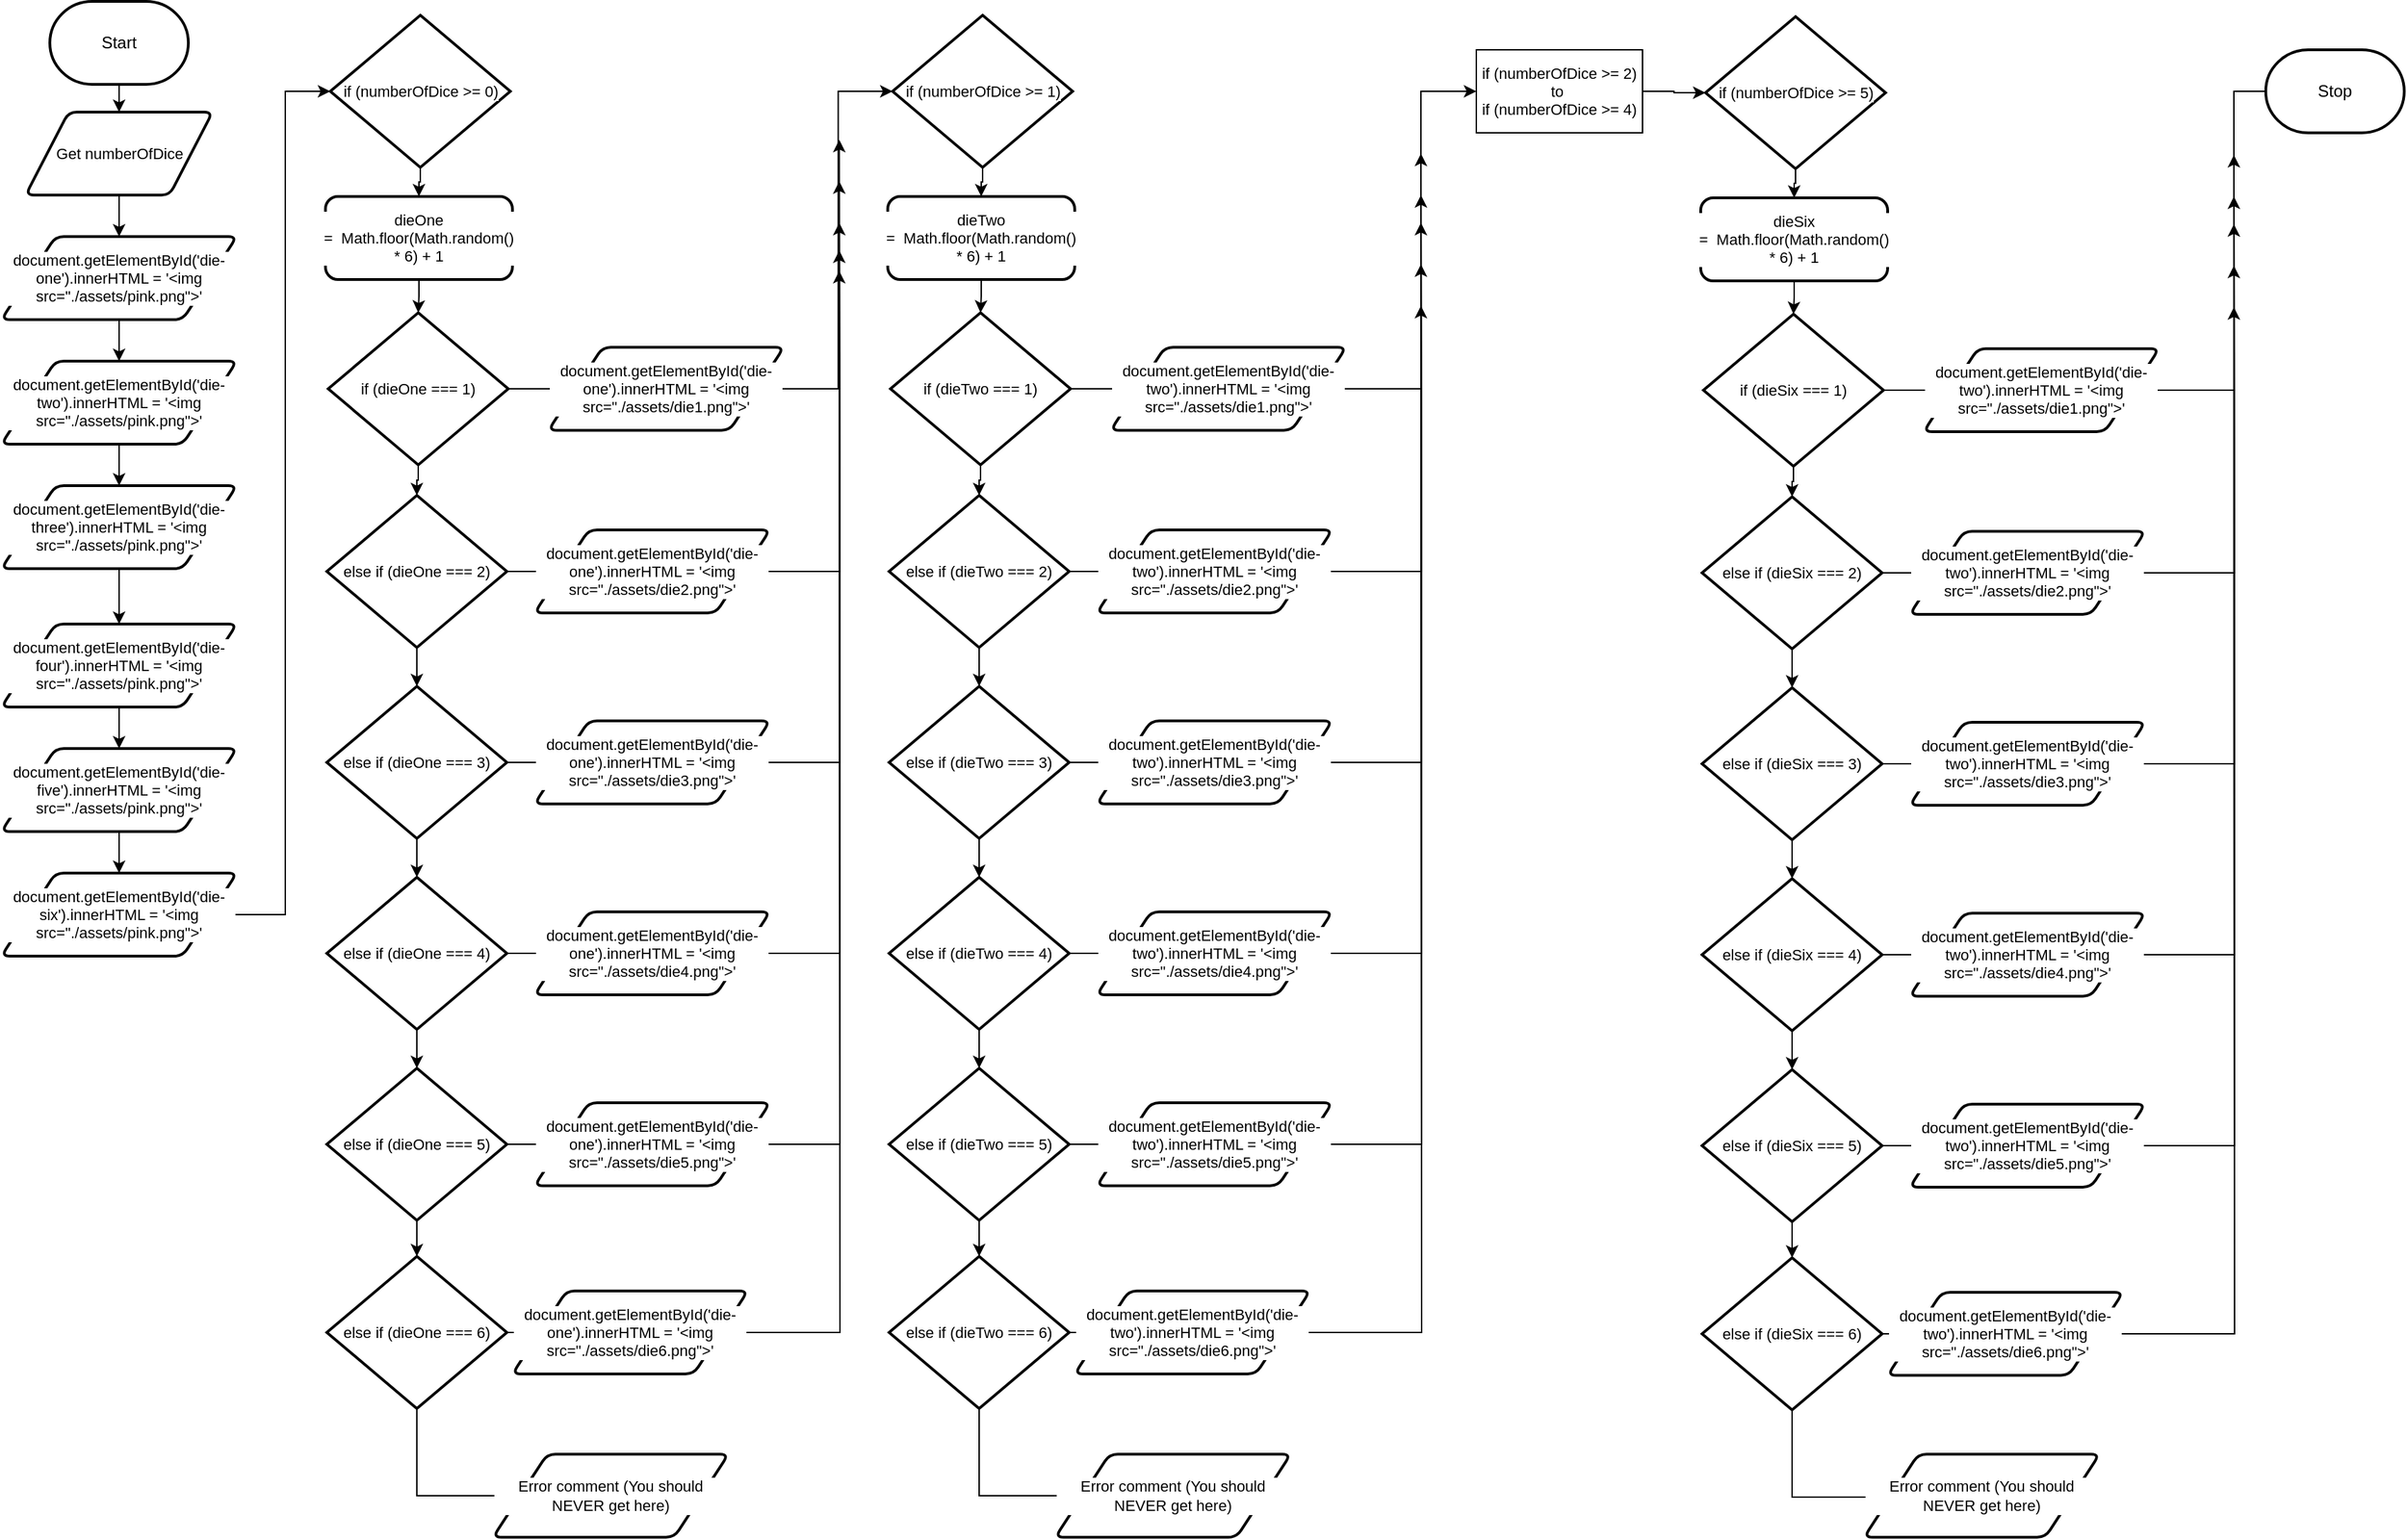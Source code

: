 <mxfile>
    <diagram id="HIP3nbAZw_EuaXWnEj3U" name="Page-1">
        <mxGraphModel dx="1440" dy="701" grid="1" gridSize="10" guides="1" tooltips="1" connect="1" arrows="1" fold="1" page="1" pageScale="1" pageWidth="850" pageHeight="1100" math="0" shadow="0">
            <root>
                <mxCell id="0"/>
                <mxCell id="1" parent="0"/>
                <mxCell id="7" value="" style="edgeStyle=orthogonalEdgeStyle;shape=connector;rounded=0;html=1;strokeColor=default;align=center;verticalAlign=middle;fontFamily=Helvetica;fontSize=11;fontColor=default;labelBackgroundColor=default;endArrow=classic;" parent="1" source="2" target="6" edge="1">
                    <mxGeometry relative="1" as="geometry"/>
                </mxCell>
                <mxCell id="2" value="Start" style="strokeWidth=2;html=1;shape=mxgraph.flowchart.terminator;whiteSpace=wrap;" parent="1" vertex="1">
                    <mxGeometry x="50" y="10" width="100" height="60" as="geometry"/>
                </mxCell>
                <mxCell id="400" value="" style="edgeStyle=orthogonalEdgeStyle;shape=connector;rounded=0;html=1;strokeColor=default;align=center;verticalAlign=middle;fontFamily=Helvetica;fontSize=11;fontColor=default;labelBackgroundColor=default;endArrow=classic;" parent="1" source="6" target="399" edge="1">
                    <mxGeometry relative="1" as="geometry"/>
                </mxCell>
                <mxCell id="6" value="Get numberOfDice" style="shape=parallelogram;html=1;strokeWidth=2;perimeter=parallelogramPerimeter;whiteSpace=wrap;rounded=1;arcSize=12;size=0.23;fontFamily=Helvetica;fontSize=11;fontColor=default;labelBackgroundColor=default;" parent="1" vertex="1">
                    <mxGeometry x="32.5" y="90" width="135" height="60" as="geometry"/>
                </mxCell>
                <mxCell id="414" value="" style="edgeStyle=orthogonalEdgeStyle;shape=connector;rounded=0;html=1;strokeColor=default;align=center;verticalAlign=middle;fontFamily=Helvetica;fontSize=11;fontColor=default;labelBackgroundColor=default;endArrow=classic;" parent="1" source="28" target="413" edge="1">
                    <mxGeometry relative="1" as="geometry"/>
                </mxCell>
                <mxCell id="28" value="dieOne =&amp;nbsp;&amp;nbsp;Math.floor(Math.random() * 6) + 1" style="rounded=1;whiteSpace=wrap;html=1;fontSize=11;strokeWidth=2;labelBackgroundColor=default;" parent="1" vertex="1">
                    <mxGeometry x="249" y="151" width="135" height="60" as="geometry"/>
                </mxCell>
                <mxCell id="313" style="edgeStyle=orthogonalEdgeStyle;shape=connector;rounded=0;html=1;entryX=0.5;entryY=0;entryDx=0;entryDy=0;strokeColor=default;align=center;verticalAlign=middle;fontFamily=Helvetica;fontSize=11;fontColor=default;labelBackgroundColor=default;endArrow=classic;" parent="1" edge="1">
                    <mxGeometry relative="1" as="geometry">
                        <Array as="points">
                            <mxPoint x="1102" y="491"/>
                            <mxPoint x="1102" y="1000"/>
                            <mxPoint x="902" y="1000"/>
                        </Array>
                        <mxPoint x="1053.2" y="491" as="sourcePoint"/>
                    </mxGeometry>
                </mxCell>
                <mxCell id="317" style="edgeStyle=orthogonalEdgeStyle;shape=connector;rounded=0;html=1;entryX=0.5;entryY=0;entryDx=0;entryDy=0;strokeColor=default;align=center;verticalAlign=middle;fontFamily=Helvetica;fontSize=11;fontColor=default;labelBackgroundColor=default;endArrow=classic;" parent="1" edge="1">
                    <mxGeometry relative="1" as="geometry">
                        <Array as="points">
                            <mxPoint x="1102" y="850"/>
                            <mxPoint x="1102" y="1000"/>
                            <mxPoint x="902" y="1000"/>
                        </Array>
                        <mxPoint x="1048.2" y="850" as="sourcePoint"/>
                    </mxGeometry>
                </mxCell>
                <mxCell id="425" value="" style="edgeStyle=orthogonalEdgeStyle;shape=connector;rounded=0;html=1;strokeColor=default;align=center;verticalAlign=middle;fontFamily=Helvetica;fontSize=11;fontColor=default;labelBackgroundColor=default;endArrow=classic;" parent="1" source="385" target="28" edge="1">
                    <mxGeometry relative="1" as="geometry"/>
                </mxCell>
                <mxCell id="385" value="if (numberOfDice &amp;gt;= 0)" style="strokeWidth=2;html=1;shape=mxgraph.flowchart.decision;whiteSpace=wrap;fontFamily=Helvetica;fontSize=11;fontColor=default;labelBackgroundColor=default;" parent="1" vertex="1">
                    <mxGeometry x="252.5" y="20" width="130" height="110" as="geometry"/>
                </mxCell>
                <mxCell id="402" value="" style="edgeStyle=orthogonalEdgeStyle;shape=connector;rounded=0;html=1;strokeColor=default;align=center;verticalAlign=middle;fontFamily=Helvetica;fontSize=11;fontColor=default;labelBackgroundColor=default;endArrow=classic;" parent="1" source="399" target="401" edge="1">
                    <mxGeometry relative="1" as="geometry"/>
                </mxCell>
                <mxCell id="399" value="&lt;span style=&quot;color: rgb(0, 0, 0);&quot;&gt;document.getElementById(&#39;die-one&#39;).innerHTML = &#39;&amp;lt;img src=&quot;./assets/pink.png&quot;&amp;gt;&#39;&lt;/span&gt;" style="shape=parallelogram;html=1;strokeWidth=2;perimeter=parallelogramPerimeter;whiteSpace=wrap;rounded=1;arcSize=12;size=0.23;fontFamily=Helvetica;fontSize=11;fontColor=default;labelBackgroundColor=default;" parent="1" vertex="1">
                    <mxGeometry x="15" y="180" width="170" height="60" as="geometry"/>
                </mxCell>
                <mxCell id="404" value="" style="edgeStyle=orthogonalEdgeStyle;shape=connector;rounded=0;html=1;strokeColor=default;align=center;verticalAlign=middle;fontFamily=Helvetica;fontSize=11;fontColor=default;labelBackgroundColor=default;endArrow=classic;" parent="1" source="401" target="403" edge="1">
                    <mxGeometry relative="1" as="geometry"/>
                </mxCell>
                <mxCell id="401" value="&lt;span style=&quot;color: rgb(0, 0, 0);&quot;&gt;document.getElementById(&#39;die-two&#39;).innerHTML = &#39;&amp;lt;img src=&quot;./assets/pink.png&quot;&lt;/span&gt;&lt;span style=&quot;color: rgb(63, 63, 63); scrollbar-color: rgb(226, 226, 226) rgb(251, 251, 251); text-wrap-mode: nowrap; font-family: monospace; font-size: 0px; text-align: start; background-color: rgb(251, 251, 251);&quot;&gt;%3CmxGraphModel%3E%3Croot%3E%3CmxCell%20id%3D%220%22%2F%3E%3CmxCell%20id%3D%221%22%20parent%3D%220%22%2F%3E%3CUserObject%20label%3D%22document.getElementById(&#39;die-one&#39;).innerHTML%20%3D%20&#39;%26amp%3Blt%3Bimg%20src%3D%26quot%3B.%2Fassets%2Fpink.png%26quot%3B%26amp%3Bgt%3B&#39;%22%20id%3D%222%22%3E%3CmxCell%20style%3D%22whiteSpace%3Dwrap%3Bhtml%3D1%3BfontSize%3D11%3BstrokeWidth%3D2%3Brounded%3D1%3BarcSize%3D12%3BlabelBackgroundColor%3Ddefault%3B%22%20vertex%3D%221%22%20parent%3D%221%22%3E%3CmxGeometry%20x%3D%2210%22%20y%3D%22180%22%20width%3D%22180%22%20height%3D%2260%22%20as%3D%22geometry%22%2F%3E%3C%2FmxCell%3E%3C%2FUserObject%3E%3C%2Froot%3E%3C%2FmxGraphModel%3E&lt;/span&gt;&lt;span style=&quot;color: rgb(0, 0, 0);&quot;&gt;&amp;gt;&#39;&lt;/span&gt;" style="shape=parallelogram;html=1;strokeWidth=2;perimeter=parallelogramPerimeter;whiteSpace=wrap;rounded=1;arcSize=12;size=0.23;fontFamily=Helvetica;fontSize=11;fontColor=default;labelBackgroundColor=default;" parent="1" vertex="1">
                    <mxGeometry x="15" y="270" width="170" height="60" as="geometry"/>
                </mxCell>
                <mxCell id="406" value="" style="edgeStyle=orthogonalEdgeStyle;shape=connector;rounded=0;html=1;strokeColor=default;align=center;verticalAlign=middle;fontFamily=Helvetica;fontSize=11;fontColor=default;labelBackgroundColor=default;endArrow=classic;" parent="1" source="403" target="405" edge="1">
                    <mxGeometry relative="1" as="geometry"/>
                </mxCell>
                <mxCell id="403" value="&lt;span style=&quot;color: rgb(0, 0, 0);&quot;&gt;document.getElementById(&#39;die-three&#39;).innerHTML = &#39;&amp;lt;img src=&quot;./assets/pink.png&quot;&lt;/span&gt;&lt;span style=&quot;color: rgb(63, 63, 63); scrollbar-color: rgb(226, 226, 226) rgb(251, 251, 251); text-wrap-mode: nowrap; font-family: monospace; font-size: 0px; text-align: start; background-color: rgb(251, 251, 251);&quot;&gt;%3CmxGraphModel%3E%3Croot%3E%3CmxCell%20id%3D%220%22%2F%3E%3CmxCell%20id%3D%221%22%20parent%3D%220%22%2F%3E%3CUserObject%20label%3D%22document.getElementById(&#39;die-one&#39;).innerHTML%20%3D%20&#39;%26amp%3Blt%3Bimg%20src%3D%26quot%3B.%2Fassets%2Fpink.png%26quot%3B%26amp%3Bgt%3B&#39;%22%20id%3D%222%22%3E%3CmxCell%20style%3D%22whiteSpace%3Dwrap%3Bhtml%3D1%3BfontSize%3D11%3BstrokeWidth%3D2%3Brounded%3D1%3BarcSize%3D12%3BlabelBackgroundColor%3Ddefault%3B%22%20vertex%3D%221%22%20parent%3D%221%22%3E%3CmxGeometry%20x%3D%2210%22%20y%3D%22180%22%20width%3D%22180%22%20height%3D%2260%22%20as%3D%22geometry%22%2F%3E%3C%2FmxCell%3E%3C%2FUserObject%3E%3C%2Froot%3E%3C%2FmxGraphModel%3E&lt;/span&gt;&lt;span style=&quot;color: rgb(0, 0, 0);&quot;&gt;&amp;gt;&#39;&lt;/span&gt;" style="shape=parallelogram;html=1;strokeWidth=2;perimeter=parallelogramPerimeter;whiteSpace=wrap;rounded=1;arcSize=12;size=0.23;fontFamily=Helvetica;fontSize=11;fontColor=default;labelBackgroundColor=default;" parent="1" vertex="1">
                    <mxGeometry x="15" y="360" width="170" height="60" as="geometry"/>
                </mxCell>
                <mxCell id="408" value="" style="edgeStyle=orthogonalEdgeStyle;shape=connector;rounded=0;html=1;strokeColor=default;align=center;verticalAlign=middle;fontFamily=Helvetica;fontSize=11;fontColor=default;labelBackgroundColor=default;endArrow=classic;" parent="1" source="405" target="407" edge="1">
                    <mxGeometry relative="1" as="geometry"/>
                </mxCell>
                <mxCell id="405" value="&lt;span style=&quot;color: rgb(0, 0, 0);&quot;&gt;document.getElementById(&#39;die-four&#39;).innerHTML = &#39;&amp;lt;img src=&quot;./assets/pink.png&quot;&lt;/span&gt;&lt;span style=&quot;color: rgb(63, 63, 63); scrollbar-color: rgb(226, 226, 226) rgb(251, 251, 251); text-wrap-mode: nowrap; font-family: monospace; font-size: 0px; text-align: start; background-color: rgb(251, 251, 251);&quot;&gt;%3CmxGraphModel%3E%3Croot%3E%3CmxCell%20id%3D%220%22%2F%3E%3CmxCell%20id%3D%221%22%20parent%3D%220%22%2F%3E%3CUserObject%20label%3D%22document.getElementById(&#39;die-one&#39;).innerHTML%20%3D%20&#39;%26amp%3Blt%3Bimg%20src%3D%26quot%3B.%2Fassets%2Fpink.png%26quot%3B%26amp%3Bgt%3B&#39;%22%20id%3D%222%22%3E%3CmxCell%20style%3D%22whiteSpace%3Dwrap%3Bhtml%3D1%3BfontSize%3D11%3BstrokeWidth%3D2%3Brounded%3D1%3BarcSize%3D12%3BlabelBackgroundColor%3Ddefault%3B%22%20vertex%3D%221%22%20parent%3D%221%22%3E%3CmxGeometry%20x%3D%2210%22%20y%3D%22180%22%20width%3D%22180%22%20height%3D%2260%22%20as%3D%22geometry%22%2F%3E%3C%2FmxCell%3E%3C%2FUserObject%3E%3C%2Froot%3E%3C%2FmxGraphModel%3E&lt;/span&gt;&lt;span style=&quot;color: rgb(0, 0, 0);&quot;&gt;&amp;gt;&#39;&lt;/span&gt;" style="shape=parallelogram;html=1;strokeWidth=2;perimeter=parallelogramPerimeter;whiteSpace=wrap;rounded=1;arcSize=12;size=0.23;fontFamily=Helvetica;fontSize=11;fontColor=default;labelBackgroundColor=default;" parent="1" vertex="1">
                    <mxGeometry x="15" y="460" width="170" height="60" as="geometry"/>
                </mxCell>
                <mxCell id="410" value="" style="edgeStyle=orthogonalEdgeStyle;shape=connector;rounded=0;html=1;strokeColor=default;align=center;verticalAlign=middle;fontFamily=Helvetica;fontSize=11;fontColor=default;labelBackgroundColor=default;endArrow=classic;" parent="1" source="407" target="409" edge="1">
                    <mxGeometry relative="1" as="geometry"/>
                </mxCell>
                <mxCell id="407" value="&lt;span style=&quot;color: rgb(0, 0, 0);&quot;&gt;document.getElementById(&#39;die-five&#39;).innerHTML = &#39;&amp;lt;img src=&quot;./assets/pink.png&quot;&lt;/span&gt;&lt;span style=&quot;color: rgb(63, 63, 63); scrollbar-color: rgb(226, 226, 226) rgb(251, 251, 251); text-wrap-mode: nowrap; font-family: monospace; font-size: 0px; text-align: start; background-color: rgb(251, 251, 251);&quot;&gt;%3CmxGraphModel%3E%3Croot%3E%3CmxCell%20id%3D%220%22%2F%3E%3CmxCell%20id%3D%221%22%20parent%3D%220%22%2F%3E%3CUserObject%20label%3D%22document.getElementById(&#39;die-one&#39;).innerHTML%20%3D%20&#39;%26amp%3Blt%3Bimg%20src%3D%26quot%3B.%2Fassets%2Fpink.png%26quot%3B%26amp%3Bgt%3B&#39;%22%20id%3D%222%22%3E%3CmxCell%20style%3D%22whiteSpace%3Dwrap%3Bhtml%3D1%3BfontSize%3D11%3BstrokeWidth%3D2%3Brounded%3D1%3BarcSize%3D12%3BlabelBackgroundColor%3Ddefault%3B%22%20vertex%3D%221%22%20parent%3D%221%22%3E%3CmxGeometry%20x%3D%2210%22%20y%3D%22180%22%20width%3D%22180%22%20height%3D%2260%22%20as%3D%22geometry%22%2F%3E%3C%2FmxCell%3E%3C%2FUserObject%3E%3C%2Froot%3E%3C%2FmxGraphModel%3E&lt;/span&gt;&lt;span style=&quot;color: rgb(0, 0, 0);&quot;&gt;&amp;gt;&#39;&lt;/span&gt;" style="shape=parallelogram;html=1;strokeWidth=2;perimeter=parallelogramPerimeter;whiteSpace=wrap;rounded=1;arcSize=12;size=0.23;fontFamily=Helvetica;fontSize=11;fontColor=default;labelBackgroundColor=default;" parent="1" vertex="1">
                    <mxGeometry x="15" y="550" width="170" height="60" as="geometry"/>
                </mxCell>
                <mxCell id="411" value="" style="edgeStyle=orthogonalEdgeStyle;shape=connector;rounded=0;html=1;strokeColor=default;align=center;verticalAlign=middle;fontFamily=Helvetica;fontSize=11;fontColor=default;labelBackgroundColor=default;endArrow=classic;" parent="1" source="409" target="385" edge="1">
                    <mxGeometry relative="1" as="geometry">
                        <Array as="points">
                            <mxPoint x="220" y="670"/>
                            <mxPoint x="220" y="75"/>
                        </Array>
                    </mxGeometry>
                </mxCell>
                <mxCell id="409" value="&lt;span style=&quot;color: rgb(0, 0, 0);&quot;&gt;document.getElementById(&#39;die-six&#39;).innerHTML = &#39;&amp;lt;img src=&quot;./assets/pink.png&quot;&lt;/span&gt;&lt;span style=&quot;color: rgb(63, 63, 63); scrollbar-color: rgb(226, 226, 226) rgb(251, 251, 251); text-wrap-mode: nowrap; font-family: monospace; font-size: 0px; text-align: start; background-color: rgb(251, 251, 251);&quot;&gt;%3CmxGraphModel%3E%3Croot%3E%3CmxCell%20id%3D%220%22%2F%3E%3CmxCell%20id%3D%221%22%20parent%3D%220%22%2F%3E%3CUserObject%20label%3D%22document.getElementById(&#39;die-one&#39;).innerHTML%20%3D%20&#39;%26amp%3Blt%3Bimg%20src%3D%26quot%3B.%2Fassets%2Fpink.png%26quot%3B%26amp%3Bgt%3B&#39;%22%20id%3D%222%22%3E%3CmxCell%20style%3D%22whiteSpace%3Dwrap%3Bhtml%3D1%3BfontSize%3D11%3BstrokeWidth%3D2%3Brounded%3D1%3BarcSize%3D12%3BlabelBackgroundColor%3Ddefault%3B%22%20vertex%3D%221%22%20parent%3D%221%22%3E%3CmxGeometry%20x%3D%2210%22%20y%3D%22180%22%20width%3D%22180%22%20height%3D%2260%22%20as%3D%22geometry%22%2F%3E%3C%2FmxCell%3E%3C%2FUserObject%3E%3C%2Froot%3E%3C%2FmxGraphModel%3E&lt;/span&gt;&lt;span style=&quot;color: rgb(0, 0, 0);&quot;&gt;&amp;gt;&#39;&lt;/span&gt;" style="shape=parallelogram;html=1;strokeWidth=2;perimeter=parallelogramPerimeter;whiteSpace=wrap;rounded=1;arcSize=12;size=0.23;fontFamily=Helvetica;fontSize=11;fontColor=default;labelBackgroundColor=default;" parent="1" vertex="1">
                    <mxGeometry x="15" y="640" width="170" height="60" as="geometry"/>
                </mxCell>
                <mxCell id="416" value="" style="edgeStyle=orthogonalEdgeStyle;shape=connector;rounded=0;html=1;strokeColor=default;align=center;verticalAlign=middle;fontFamily=Helvetica;fontSize=11;fontColor=default;labelBackgroundColor=default;endArrow=classic;" parent="1" source="413" target="415" edge="1">
                    <mxGeometry relative="1" as="geometry"/>
                </mxCell>
                <mxCell id="431" value="" style="edgeStyle=orthogonalEdgeStyle;shape=connector;rounded=0;html=1;strokeColor=default;align=center;verticalAlign=middle;fontFamily=Helvetica;fontSize=11;fontColor=default;labelBackgroundColor=default;endArrow=classic;" parent="1" source="413" target="430" edge="1">
                    <mxGeometry relative="1" as="geometry"/>
                </mxCell>
                <mxCell id="413" value="if (dieOne === 1)" style="strokeWidth=2;html=1;shape=mxgraph.flowchart.decision;whiteSpace=wrap;fontFamily=Helvetica;fontSize=11;fontColor=default;labelBackgroundColor=default;" parent="1" vertex="1">
                    <mxGeometry x="251" y="235" width="130" height="110" as="geometry"/>
                </mxCell>
                <mxCell id="418" value="" style="edgeStyle=orthogonalEdgeStyle;shape=connector;rounded=0;html=1;strokeColor=default;align=center;verticalAlign=middle;fontFamily=Helvetica;fontSize=11;fontColor=default;labelBackgroundColor=default;endArrow=classic;" parent="1" source="415" target="417" edge="1">
                    <mxGeometry relative="1" as="geometry"/>
                </mxCell>
                <mxCell id="433" value="" style="edgeStyle=orthogonalEdgeStyle;shape=connector;rounded=0;html=1;strokeColor=default;align=center;verticalAlign=middle;fontFamily=Helvetica;fontSize=11;fontColor=default;labelBackgroundColor=default;endArrow=classic;" parent="1" source="415" target="432" edge="1">
                    <mxGeometry relative="1" as="geometry"/>
                </mxCell>
                <mxCell id="415" value="else if (dieOne === 2)" style="strokeWidth=2;html=1;shape=mxgraph.flowchart.decision;whiteSpace=wrap;fontFamily=Helvetica;fontSize=11;fontColor=default;labelBackgroundColor=default;" parent="1" vertex="1">
                    <mxGeometry x="250" y="367" width="130" height="110" as="geometry"/>
                </mxCell>
                <mxCell id="420" value="" style="edgeStyle=orthogonalEdgeStyle;shape=connector;rounded=0;html=1;strokeColor=default;align=center;verticalAlign=middle;fontFamily=Helvetica;fontSize=11;fontColor=default;labelBackgroundColor=default;endArrow=classic;" parent="1" source="417" target="419" edge="1">
                    <mxGeometry relative="1" as="geometry"/>
                </mxCell>
                <mxCell id="435" value="" style="edgeStyle=orthogonalEdgeStyle;shape=connector;rounded=0;html=1;strokeColor=default;align=center;verticalAlign=middle;fontFamily=Helvetica;fontSize=11;fontColor=default;labelBackgroundColor=default;endArrow=classic;" parent="1" source="417" target="434" edge="1">
                    <mxGeometry relative="1" as="geometry"/>
                </mxCell>
                <mxCell id="417" value="else if (dieOne === 3)" style="strokeWidth=2;html=1;shape=mxgraph.flowchart.decision;whiteSpace=wrap;fontFamily=Helvetica;fontSize=11;fontColor=default;labelBackgroundColor=default;" parent="1" vertex="1">
                    <mxGeometry x="250" y="505" width="130" height="110" as="geometry"/>
                </mxCell>
                <mxCell id="422" value="" style="edgeStyle=orthogonalEdgeStyle;shape=connector;rounded=0;html=1;strokeColor=default;align=center;verticalAlign=middle;fontFamily=Helvetica;fontSize=11;fontColor=default;labelBackgroundColor=default;endArrow=classic;" parent="1" source="419" target="421" edge="1">
                    <mxGeometry relative="1" as="geometry"/>
                </mxCell>
                <mxCell id="438" value="" style="edgeStyle=orthogonalEdgeStyle;shape=connector;rounded=0;html=1;strokeColor=default;align=center;verticalAlign=middle;fontFamily=Helvetica;fontSize=11;fontColor=default;labelBackgroundColor=default;endArrow=classic;" parent="1" source="419" target="436" edge="1">
                    <mxGeometry relative="1" as="geometry"/>
                </mxCell>
                <mxCell id="419" value="else if (dieOne === 4)" style="strokeWidth=2;html=1;shape=mxgraph.flowchart.decision;whiteSpace=wrap;fontFamily=Helvetica;fontSize=11;fontColor=default;labelBackgroundColor=default;" parent="1" vertex="1">
                    <mxGeometry x="250" y="643" width="130" height="110" as="geometry"/>
                </mxCell>
                <mxCell id="424" value="" style="edgeStyle=orthogonalEdgeStyle;shape=connector;rounded=0;html=1;strokeColor=default;align=center;verticalAlign=middle;fontFamily=Helvetica;fontSize=11;fontColor=default;labelBackgroundColor=default;endArrow=classic;" parent="1" source="421" target="423" edge="1">
                    <mxGeometry relative="1" as="geometry"/>
                </mxCell>
                <mxCell id="440" value="" style="edgeStyle=orthogonalEdgeStyle;shape=connector;rounded=0;html=1;strokeColor=default;align=center;verticalAlign=middle;fontFamily=Helvetica;fontSize=11;fontColor=default;labelBackgroundColor=default;endArrow=classic;" parent="1" source="421" target="439" edge="1">
                    <mxGeometry relative="1" as="geometry"/>
                </mxCell>
                <mxCell id="421" value="else if (dieOne === 5)" style="strokeWidth=2;html=1;shape=mxgraph.flowchart.decision;whiteSpace=wrap;fontFamily=Helvetica;fontSize=11;fontColor=default;labelBackgroundColor=default;" parent="1" vertex="1">
                    <mxGeometry x="250" y="781" width="130" height="110" as="geometry"/>
                </mxCell>
                <mxCell id="442" value="" style="edgeStyle=orthogonalEdgeStyle;shape=connector;rounded=0;html=1;strokeColor=default;align=center;verticalAlign=middle;fontFamily=Helvetica;fontSize=11;fontColor=default;labelBackgroundColor=default;endArrow=classic;" parent="1" source="423" target="441" edge="1">
                    <mxGeometry relative="1" as="geometry"/>
                </mxCell>
                <mxCell id="445" style="edgeStyle=orthogonalEdgeStyle;shape=connector;rounded=0;html=1;strokeColor=default;align=center;verticalAlign=middle;fontFamily=Helvetica;fontSize=11;fontColor=default;labelBackgroundColor=default;endArrow=classic;exitX=0.5;exitY=1;exitDx=0;exitDy=0;exitPerimeter=0;" parent="1" source="423" target="443" edge="1">
                    <mxGeometry relative="1" as="geometry">
                        <mxPoint x="350" y="1100" as="targetPoint"/>
                        <mxPoint x="270" y="1027" as="sourcePoint"/>
                        <Array as="points">
                            <mxPoint x="315" y="1090"/>
                        </Array>
                    </mxGeometry>
                </mxCell>
                <mxCell id="423" value="else if (dieOne === 6)" style="strokeWidth=2;html=1;shape=mxgraph.flowchart.decision;whiteSpace=wrap;fontFamily=Helvetica;fontSize=11;fontColor=default;labelBackgroundColor=default;" parent="1" vertex="1">
                    <mxGeometry x="250" y="917" width="130" height="110" as="geometry"/>
                </mxCell>
                <mxCell id="492" style="edgeStyle=orthogonalEdgeStyle;shape=connector;rounded=0;html=1;strokeColor=default;align=center;verticalAlign=middle;fontFamily=Helvetica;fontSize=11;fontColor=default;labelBackgroundColor=default;endArrow=classic;entryX=0;entryY=0.5;entryDx=0;entryDy=0;entryPerimeter=0;" parent="1" source="430" edge="1" target="450">
                    <mxGeometry relative="1" as="geometry">
                        <mxPoint x="620" y="80" as="targetPoint"/>
                    </mxGeometry>
                </mxCell>
                <mxCell id="430" value="&lt;span style=&quot;color: rgb(0, 0, 0);&quot;&gt;document.getElementById(&#39;die-one&#39;).innerHTML = &#39;&amp;lt;img src=&quot;./assets/die1.png&quot;&amp;gt;&#39;&lt;/span&gt;" style="shape=parallelogram;html=1;strokeWidth=2;perimeter=parallelogramPerimeter;whiteSpace=wrap;rounded=1;arcSize=12;size=0.23;fontFamily=Helvetica;fontSize=11;fontColor=default;labelBackgroundColor=default;" parent="1" vertex="1">
                    <mxGeometry x="410" y="260" width="170" height="60" as="geometry"/>
                </mxCell>
                <mxCell id="493" style="edgeStyle=orthogonalEdgeStyle;shape=connector;rounded=0;html=1;strokeColor=default;align=center;verticalAlign=middle;fontFamily=Helvetica;fontSize=11;fontColor=default;labelBackgroundColor=default;endArrow=classic;" parent="1" source="432" edge="1">
                    <mxGeometry relative="1" as="geometry">
                        <mxPoint x="620" y="110" as="targetPoint"/>
                    </mxGeometry>
                </mxCell>
                <mxCell id="432" value="&lt;span style=&quot;color: rgb(0, 0, 0);&quot;&gt;document.getElementById(&#39;die-one&#39;).innerHTML = &#39;&amp;lt;img src=&quot;./assets/die2.png&quot;&amp;gt;&#39;&lt;/span&gt;" style="shape=parallelogram;html=1;strokeWidth=2;perimeter=parallelogramPerimeter;whiteSpace=wrap;rounded=1;arcSize=12;size=0.23;fontFamily=Helvetica;fontSize=11;fontColor=default;labelBackgroundColor=default;" parent="1" vertex="1">
                    <mxGeometry x="400" y="392" width="170" height="60" as="geometry"/>
                </mxCell>
                <mxCell id="494" style="edgeStyle=orthogonalEdgeStyle;shape=connector;rounded=0;html=1;strokeColor=default;align=center;verticalAlign=middle;fontFamily=Helvetica;fontSize=11;fontColor=default;labelBackgroundColor=default;endArrow=classic;" parent="1" source="434" edge="1">
                    <mxGeometry relative="1" as="geometry">
                        <mxPoint x="620" y="140" as="targetPoint"/>
                    </mxGeometry>
                </mxCell>
                <mxCell id="434" value="&lt;span style=&quot;color: rgb(0, 0, 0);&quot;&gt;document.getElementById(&#39;die-one&#39;).innerHTML = &#39;&amp;lt;img src=&quot;./assets/die3.png&quot;&amp;gt;&#39;&lt;/span&gt;" style="shape=parallelogram;html=1;strokeWidth=2;perimeter=parallelogramPerimeter;whiteSpace=wrap;rounded=1;arcSize=12;size=0.23;fontFamily=Helvetica;fontSize=11;fontColor=default;labelBackgroundColor=default;" parent="1" vertex="1">
                    <mxGeometry x="400" y="530" width="170" height="60" as="geometry"/>
                </mxCell>
                <mxCell id="495" style="edgeStyle=orthogonalEdgeStyle;shape=connector;rounded=0;html=1;strokeColor=default;align=center;verticalAlign=middle;fontFamily=Helvetica;fontSize=11;fontColor=default;labelBackgroundColor=default;endArrow=classic;" parent="1" source="436" edge="1">
                    <mxGeometry relative="1" as="geometry">
                        <mxPoint x="620" y="170" as="targetPoint"/>
                    </mxGeometry>
                </mxCell>
                <mxCell id="436" value="&lt;span style=&quot;color: rgb(0, 0, 0);&quot;&gt;document.getElementById(&#39;die-one&#39;).innerHTML = &#39;&amp;lt;img src=&quot;./assets/die4.png&quot;&amp;gt;&#39;&lt;/span&gt;" style="shape=parallelogram;html=1;strokeWidth=2;perimeter=parallelogramPerimeter;whiteSpace=wrap;rounded=1;arcSize=12;size=0.23;fontFamily=Helvetica;fontSize=11;fontColor=default;labelBackgroundColor=default;" parent="1" vertex="1">
                    <mxGeometry x="400" y="668" width="170" height="60" as="geometry"/>
                </mxCell>
                <mxCell id="496" style="edgeStyle=orthogonalEdgeStyle;shape=connector;rounded=0;html=1;strokeColor=default;align=center;verticalAlign=middle;fontFamily=Helvetica;fontSize=11;fontColor=default;labelBackgroundColor=default;endArrow=classic;" parent="1" source="439" edge="1">
                    <mxGeometry relative="1" as="geometry">
                        <mxPoint x="620" y="190" as="targetPoint"/>
                    </mxGeometry>
                </mxCell>
                <mxCell id="439" value="&lt;span style=&quot;color: rgb(0, 0, 0);&quot;&gt;document.getElementById(&#39;die-one&#39;).innerHTML = &#39;&amp;lt;img src=&quot;./assets/die5.png&quot;&amp;gt;&#39;&lt;/span&gt;" style="shape=parallelogram;html=1;strokeWidth=2;perimeter=parallelogramPerimeter;whiteSpace=wrap;rounded=1;arcSize=12;size=0.23;fontFamily=Helvetica;fontSize=11;fontColor=default;labelBackgroundColor=default;" parent="1" vertex="1">
                    <mxGeometry x="400" y="806" width="170" height="60" as="geometry"/>
                </mxCell>
                <mxCell id="497" style="edgeStyle=orthogonalEdgeStyle;shape=connector;rounded=0;html=1;strokeColor=default;align=center;verticalAlign=middle;fontFamily=Helvetica;fontSize=11;fontColor=default;labelBackgroundColor=default;endArrow=classic;" parent="1" source="441" edge="1">
                    <mxGeometry relative="1" as="geometry">
                        <mxPoint x="620" y="204.807" as="targetPoint"/>
                    </mxGeometry>
                </mxCell>
                <mxCell id="441" value="&lt;span style=&quot;color: rgb(0, 0, 0);&quot;&gt;document.getElementById(&#39;die-one&#39;).innerHTML = &#39;&amp;lt;img src=&quot;./assets/die6.png&quot;&amp;gt;&#39;&lt;/span&gt;" style="shape=parallelogram;html=1;strokeWidth=2;perimeter=parallelogramPerimeter;whiteSpace=wrap;rounded=1;arcSize=12;size=0.23;fontFamily=Helvetica;fontSize=11;fontColor=default;labelBackgroundColor=default;" parent="1" vertex="1">
                    <mxGeometry x="384" y="942" width="170" height="60" as="geometry"/>
                </mxCell>
                <mxCell id="443" value="Error comment (You should NEVER get here)" style="shape=parallelogram;html=1;strokeWidth=2;perimeter=parallelogramPerimeter;whiteSpace=wrap;rounded=1;arcSize=12;size=0.23;fontFamily=Helvetica;fontSize=11;fontColor=default;labelBackgroundColor=default;" parent="1" vertex="1">
                    <mxGeometry x="370" y="1060" width="170" height="60" as="geometry"/>
                </mxCell>
                <mxCell id="446" value="" style="edgeStyle=orthogonalEdgeStyle;shape=connector;rounded=0;html=1;strokeColor=default;align=center;verticalAlign=middle;fontFamily=Helvetica;fontSize=11;fontColor=default;labelBackgroundColor=default;endArrow=classic;" parent="1" source="448" target="453" edge="1">
                    <mxGeometry relative="1" as="geometry"/>
                </mxCell>
                <mxCell id="448" value="dieTwo =&amp;nbsp;&amp;nbsp;Math.floor(Math.random() * 6) + 1" style="rounded=1;whiteSpace=wrap;html=1;fontSize=11;strokeWidth=2;labelBackgroundColor=default;" parent="1" vertex="1">
                    <mxGeometry x="655" y="151" width="135" height="60" as="geometry"/>
                </mxCell>
                <mxCell id="449" value="" style="edgeStyle=orthogonalEdgeStyle;shape=connector;rounded=0;html=1;strokeColor=default;align=center;verticalAlign=middle;fontFamily=Helvetica;fontSize=11;fontColor=default;labelBackgroundColor=default;endArrow=classic;" parent="1" source="450" target="448" edge="1">
                    <mxGeometry relative="1" as="geometry"/>
                </mxCell>
                <mxCell id="450" value="if (numberOfDice &amp;gt;= 1)" style="strokeWidth=2;html=1;shape=mxgraph.flowchart.decision;whiteSpace=wrap;fontFamily=Helvetica;fontSize=11;fontColor=default;labelBackgroundColor=default;" parent="1" vertex="1">
                    <mxGeometry x="658.5" y="20" width="130" height="110" as="geometry"/>
                </mxCell>
                <mxCell id="451" value="" style="edgeStyle=orthogonalEdgeStyle;shape=connector;rounded=0;html=1;strokeColor=default;align=center;verticalAlign=middle;fontFamily=Helvetica;fontSize=11;fontColor=default;labelBackgroundColor=default;endArrow=classic;" parent="1" source="453" target="456" edge="1">
                    <mxGeometry relative="1" as="geometry"/>
                </mxCell>
                <mxCell id="452" value="" style="edgeStyle=orthogonalEdgeStyle;shape=connector;rounded=0;html=1;strokeColor=default;align=center;verticalAlign=middle;fontFamily=Helvetica;fontSize=11;fontColor=default;labelBackgroundColor=default;endArrow=classic;" parent="1" source="453" target="470" edge="1">
                    <mxGeometry relative="1" as="geometry"/>
                </mxCell>
                <mxCell id="453" value="if (&lt;span style=&quot;color: rgb(0, 0, 0);&quot;&gt;dieTwo&lt;/span&gt;&amp;nbsp;=== 1)" style="strokeWidth=2;html=1;shape=mxgraph.flowchart.decision;whiteSpace=wrap;fontFamily=Helvetica;fontSize=11;fontColor=default;labelBackgroundColor=default;" parent="1" vertex="1">
                    <mxGeometry x="657" y="235" width="130" height="110" as="geometry"/>
                </mxCell>
                <mxCell id="454" value="" style="edgeStyle=orthogonalEdgeStyle;shape=connector;rounded=0;html=1;strokeColor=default;align=center;verticalAlign=middle;fontFamily=Helvetica;fontSize=11;fontColor=default;labelBackgroundColor=default;endArrow=classic;" parent="1" source="456" target="459" edge="1">
                    <mxGeometry relative="1" as="geometry"/>
                </mxCell>
                <mxCell id="455" value="" style="edgeStyle=orthogonalEdgeStyle;shape=connector;rounded=0;html=1;strokeColor=default;align=center;verticalAlign=middle;fontFamily=Helvetica;fontSize=11;fontColor=default;labelBackgroundColor=default;endArrow=classic;" parent="1" source="456" target="471" edge="1">
                    <mxGeometry relative="1" as="geometry"/>
                </mxCell>
                <mxCell id="456" value="else if (&lt;span style=&quot;color: rgb(0, 0, 0);&quot;&gt;dieTwo&lt;/span&gt;&amp;nbsp;=== 2)" style="strokeWidth=2;html=1;shape=mxgraph.flowchart.decision;whiteSpace=wrap;fontFamily=Helvetica;fontSize=11;fontColor=default;labelBackgroundColor=default;" parent="1" vertex="1">
                    <mxGeometry x="656" y="367" width="130" height="110" as="geometry"/>
                </mxCell>
                <mxCell id="457" value="" style="edgeStyle=orthogonalEdgeStyle;shape=connector;rounded=0;html=1;strokeColor=default;align=center;verticalAlign=middle;fontFamily=Helvetica;fontSize=11;fontColor=default;labelBackgroundColor=default;endArrow=classic;" parent="1" source="459" target="462" edge="1">
                    <mxGeometry relative="1" as="geometry"/>
                </mxCell>
                <mxCell id="458" value="" style="edgeStyle=orthogonalEdgeStyle;shape=connector;rounded=0;html=1;strokeColor=default;align=center;verticalAlign=middle;fontFamily=Helvetica;fontSize=11;fontColor=default;labelBackgroundColor=default;endArrow=classic;" parent="1" source="459" target="472" edge="1">
                    <mxGeometry relative="1" as="geometry"/>
                </mxCell>
                <mxCell id="459" value="else if (&lt;span style=&quot;color: rgb(0, 0, 0);&quot;&gt;dieTwo&lt;/span&gt;&amp;nbsp;=== 3)" style="strokeWidth=2;html=1;shape=mxgraph.flowchart.decision;whiteSpace=wrap;fontFamily=Helvetica;fontSize=11;fontColor=default;labelBackgroundColor=default;" parent="1" vertex="1">
                    <mxGeometry x="656" y="505" width="130" height="110" as="geometry"/>
                </mxCell>
                <mxCell id="460" value="" style="edgeStyle=orthogonalEdgeStyle;shape=connector;rounded=0;html=1;strokeColor=default;align=center;verticalAlign=middle;fontFamily=Helvetica;fontSize=11;fontColor=default;labelBackgroundColor=default;endArrow=classic;" parent="1" source="462" target="465" edge="1">
                    <mxGeometry relative="1" as="geometry"/>
                </mxCell>
                <mxCell id="461" value="" style="edgeStyle=orthogonalEdgeStyle;shape=connector;rounded=0;html=1;strokeColor=default;align=center;verticalAlign=middle;fontFamily=Helvetica;fontSize=11;fontColor=default;labelBackgroundColor=default;endArrow=classic;" parent="1" source="462" target="473" edge="1">
                    <mxGeometry relative="1" as="geometry"/>
                </mxCell>
                <mxCell id="462" value="else if (&lt;span style=&quot;color: rgb(0, 0, 0);&quot;&gt;dieTwo&lt;/span&gt;&amp;nbsp;=== 4)" style="strokeWidth=2;html=1;shape=mxgraph.flowchart.decision;whiteSpace=wrap;fontFamily=Helvetica;fontSize=11;fontColor=default;labelBackgroundColor=default;" parent="1" vertex="1">
                    <mxGeometry x="656" y="643" width="130" height="110" as="geometry"/>
                </mxCell>
                <mxCell id="463" value="" style="edgeStyle=orthogonalEdgeStyle;shape=connector;rounded=0;html=1;strokeColor=default;align=center;verticalAlign=middle;fontFamily=Helvetica;fontSize=11;fontColor=default;labelBackgroundColor=default;endArrow=classic;" parent="1" source="465" target="468" edge="1">
                    <mxGeometry relative="1" as="geometry"/>
                </mxCell>
                <mxCell id="464" value="" style="edgeStyle=orthogonalEdgeStyle;shape=connector;rounded=0;html=1;strokeColor=default;align=center;verticalAlign=middle;fontFamily=Helvetica;fontSize=11;fontColor=default;labelBackgroundColor=default;endArrow=classic;" parent="1" source="465" target="474" edge="1">
                    <mxGeometry relative="1" as="geometry"/>
                </mxCell>
                <mxCell id="465" value="else if (&lt;span style=&quot;color: rgb(0, 0, 0);&quot;&gt;dieTwo&lt;/span&gt;&amp;nbsp;=== 5)" style="strokeWidth=2;html=1;shape=mxgraph.flowchart.decision;whiteSpace=wrap;fontFamily=Helvetica;fontSize=11;fontColor=default;labelBackgroundColor=default;" parent="1" vertex="1">
                    <mxGeometry x="656" y="781" width="130" height="110" as="geometry"/>
                </mxCell>
                <mxCell id="466" value="" style="edgeStyle=orthogonalEdgeStyle;shape=connector;rounded=0;html=1;strokeColor=default;align=center;verticalAlign=middle;fontFamily=Helvetica;fontSize=11;fontColor=default;labelBackgroundColor=default;endArrow=classic;" parent="1" source="468" target="475" edge="1">
                    <mxGeometry relative="1" as="geometry"/>
                </mxCell>
                <mxCell id="467" style="edgeStyle=orthogonalEdgeStyle;shape=connector;rounded=0;html=1;strokeColor=default;align=center;verticalAlign=middle;fontFamily=Helvetica;fontSize=11;fontColor=default;labelBackgroundColor=default;endArrow=classic;exitX=0.5;exitY=1;exitDx=0;exitDy=0;exitPerimeter=0;" parent="1" source="468" target="476" edge="1">
                    <mxGeometry relative="1" as="geometry">
                        <mxPoint x="756" y="1100" as="targetPoint"/>
                        <mxPoint x="676" y="1027" as="sourcePoint"/>
                        <Array as="points">
                            <mxPoint x="721" y="1090"/>
                        </Array>
                    </mxGeometry>
                </mxCell>
                <mxCell id="468" value="else if (&lt;span style=&quot;color: rgb(0, 0, 0);&quot;&gt;dieTwo&lt;/span&gt;&amp;nbsp;=== 6)" style="strokeWidth=2;html=1;shape=mxgraph.flowchart.decision;whiteSpace=wrap;fontFamily=Helvetica;fontSize=11;fontColor=default;labelBackgroundColor=default;" parent="1" vertex="1">
                    <mxGeometry x="656" y="917" width="130" height="110" as="geometry"/>
                </mxCell>
                <mxCell id="507" style="edgeStyle=orthogonalEdgeStyle;shape=connector;rounded=0;html=1;strokeColor=default;align=center;verticalAlign=middle;fontFamily=Helvetica;fontSize=11;fontColor=default;labelBackgroundColor=default;endArrow=classic;entryX=0;entryY=0.5;entryDx=0;entryDy=0;" edge="1" parent="1" source="470" target="502">
                    <mxGeometry relative="1" as="geometry">
                        <mxPoint x="1040" y="90" as="targetPoint"/>
                        <Array as="points">
                            <mxPoint x="1040" y="290"/>
                            <mxPoint x="1040" y="75"/>
                        </Array>
                    </mxGeometry>
                </mxCell>
                <mxCell id="470" value="&lt;span style=&quot;color: rgb(0, 0, 0);&quot;&gt;document.getElementById(&#39;die-two&#39;).innerHTML = &#39;&amp;lt;img src=&quot;./assets/die1.png&quot;&amp;gt;&#39;&lt;/span&gt;" style="shape=parallelogram;html=1;strokeWidth=2;perimeter=parallelogramPerimeter;whiteSpace=wrap;rounded=1;arcSize=12;size=0.23;fontFamily=Helvetica;fontSize=11;fontColor=default;labelBackgroundColor=default;" parent="1" vertex="1">
                    <mxGeometry x="816" y="260" width="170" height="60" as="geometry"/>
                </mxCell>
                <mxCell id="508" style="edgeStyle=orthogonalEdgeStyle;shape=connector;rounded=0;html=1;strokeColor=default;align=center;verticalAlign=middle;fontFamily=Helvetica;fontSize=11;fontColor=default;labelBackgroundColor=default;endArrow=classic;" edge="1" parent="1" source="471">
                    <mxGeometry relative="1" as="geometry">
                        <mxPoint x="1040" y="120" as="targetPoint"/>
                    </mxGeometry>
                </mxCell>
                <mxCell id="471" value="&lt;span style=&quot;color: rgb(0, 0, 0);&quot;&gt;document.getElementById(&#39;die-two&#39;).innerHTML = &#39;&amp;lt;img src=&quot;./assets/die2.png&quot;&amp;gt;&#39;&lt;/span&gt;" style="shape=parallelogram;html=1;strokeWidth=2;perimeter=parallelogramPerimeter;whiteSpace=wrap;rounded=1;arcSize=12;size=0.23;fontFamily=Helvetica;fontSize=11;fontColor=default;labelBackgroundColor=default;" parent="1" vertex="1">
                    <mxGeometry x="806" y="392" width="170" height="60" as="geometry"/>
                </mxCell>
                <mxCell id="509" style="edgeStyle=orthogonalEdgeStyle;shape=connector;rounded=0;html=1;strokeColor=default;align=center;verticalAlign=middle;fontFamily=Helvetica;fontSize=11;fontColor=default;labelBackgroundColor=default;endArrow=classic;" edge="1" parent="1" source="472">
                    <mxGeometry relative="1" as="geometry">
                        <mxPoint x="1040" y="150" as="targetPoint"/>
                    </mxGeometry>
                </mxCell>
                <mxCell id="472" value="&lt;span style=&quot;color: rgb(0, 0, 0);&quot;&gt;document.getElementById(&#39;die-two&#39;).innerHTML = &#39;&amp;lt;img src=&quot;./assets/die3.png&quot;&amp;gt;&#39;&lt;/span&gt;" style="shape=parallelogram;html=1;strokeWidth=2;perimeter=parallelogramPerimeter;whiteSpace=wrap;rounded=1;arcSize=12;size=0.23;fontFamily=Helvetica;fontSize=11;fontColor=default;labelBackgroundColor=default;" parent="1" vertex="1">
                    <mxGeometry x="806" y="530" width="170" height="60" as="geometry"/>
                </mxCell>
                <mxCell id="510" style="edgeStyle=orthogonalEdgeStyle;shape=connector;rounded=0;html=1;strokeColor=default;align=center;verticalAlign=middle;fontFamily=Helvetica;fontSize=11;fontColor=default;labelBackgroundColor=default;endArrow=classic;" edge="1" parent="1" source="473">
                    <mxGeometry relative="1" as="geometry">
                        <mxPoint x="1040" y="170" as="targetPoint"/>
                    </mxGeometry>
                </mxCell>
                <mxCell id="473" value="&lt;span style=&quot;color: rgb(0, 0, 0);&quot;&gt;document.getElementById(&#39;die-two&#39;).innerHTML = &#39;&amp;lt;img src=&quot;./assets/die4.png&quot;&amp;gt;&#39;&lt;/span&gt;" style="shape=parallelogram;html=1;strokeWidth=2;perimeter=parallelogramPerimeter;whiteSpace=wrap;rounded=1;arcSize=12;size=0.23;fontFamily=Helvetica;fontSize=11;fontColor=default;labelBackgroundColor=default;" parent="1" vertex="1">
                    <mxGeometry x="806" y="668" width="170" height="60" as="geometry"/>
                </mxCell>
                <mxCell id="511" style="edgeStyle=orthogonalEdgeStyle;shape=connector;rounded=0;html=1;strokeColor=default;align=center;verticalAlign=middle;fontFamily=Helvetica;fontSize=11;fontColor=default;labelBackgroundColor=default;endArrow=classic;" edge="1" parent="1" source="474">
                    <mxGeometry relative="1" as="geometry">
                        <mxPoint x="1040" y="200" as="targetPoint"/>
                    </mxGeometry>
                </mxCell>
                <mxCell id="474" value="&lt;span style=&quot;color: rgb(0, 0, 0);&quot;&gt;document.getElementById(&#39;die-two&#39;).innerHTML = &#39;&amp;lt;img src=&quot;./assets/die5.png&quot;&amp;gt;&#39;&lt;/span&gt;" style="shape=parallelogram;html=1;strokeWidth=2;perimeter=parallelogramPerimeter;whiteSpace=wrap;rounded=1;arcSize=12;size=0.23;fontFamily=Helvetica;fontSize=11;fontColor=default;labelBackgroundColor=default;" parent="1" vertex="1">
                    <mxGeometry x="806" y="806" width="170" height="60" as="geometry"/>
                </mxCell>
                <mxCell id="512" style="edgeStyle=orthogonalEdgeStyle;shape=connector;rounded=0;html=1;strokeColor=default;align=center;verticalAlign=middle;fontFamily=Helvetica;fontSize=11;fontColor=default;labelBackgroundColor=default;endArrow=classic;" edge="1" parent="1" source="475">
                    <mxGeometry relative="1" as="geometry">
                        <mxPoint x="1040" y="230" as="targetPoint"/>
                    </mxGeometry>
                </mxCell>
                <mxCell id="475" value="&lt;span style=&quot;color: rgb(0, 0, 0);&quot;&gt;document.getElementById(&#39;die-two&#39;).innerHTML = &#39;&amp;lt;img src=&quot;./assets/die6.png&quot;&amp;gt;&#39;&lt;/span&gt;" style="shape=parallelogram;html=1;strokeWidth=2;perimeter=parallelogramPerimeter;whiteSpace=wrap;rounded=1;arcSize=12;size=0.23;fontFamily=Helvetica;fontSize=11;fontColor=default;labelBackgroundColor=default;" parent="1" vertex="1">
                    <mxGeometry x="790" y="942" width="170" height="60" as="geometry"/>
                </mxCell>
                <mxCell id="476" value="Error comment (You should NEVER get here)" style="shape=parallelogram;html=1;strokeWidth=2;perimeter=parallelogramPerimeter;whiteSpace=wrap;rounded=1;arcSize=12;size=0.23;fontFamily=Helvetica;fontSize=11;fontColor=default;labelBackgroundColor=default;" parent="1" vertex="1">
                    <mxGeometry x="776" y="1060" width="170" height="60" as="geometry"/>
                </mxCell>
                <mxCell id="551" value="" style="edgeStyle=orthogonalEdgeStyle;shape=connector;rounded=0;html=1;strokeColor=default;align=center;verticalAlign=middle;fontFamily=Helvetica;fontSize=11;fontColor=default;labelBackgroundColor=default;endArrow=classic;" edge="1" parent="1" source="502" target="517">
                    <mxGeometry relative="1" as="geometry"/>
                </mxCell>
                <mxCell id="502" value="&lt;span style=&quot;forced-color-adjust: none; color: light-dark(rgb(0, 0, 0), rgb(237, 237, 237)); scrollbar-color: rgb(226, 226, 226) rgb(251, 251, 251); font-family: Helvetica; font-size: 11px; font-style: normal; font-variant-ligatures: normal; font-variant-caps: normal; font-weight: 400; letter-spacing: normal; orphans: 2; text-align: center; text-indent: 0px; text-transform: none; widows: 2; word-spacing: 0px; -webkit-text-stroke-width: 0px; white-space: normal; text-decoration-thickness: initial; text-decoration-style: initial; text-decoration-color: initial;&quot; data-mx-given-colors=&quot;{&amp;quot;color&amp;quot;:&amp;quot;rgb(0, 0, 0)&amp;quot;}&quot;&gt;if (numberOfDice &amp;gt;= 2) to&amp;nbsp;&lt;/span&gt;&lt;div style=&quot;forced-color-adjust: none; color: rgb(63, 63, 63); scrollbar-color: rgb(226, 226, 226) rgb(251, 251, 251); font-family: Helvetica; font-size: 11px; font-style: normal; font-variant-ligatures: normal; font-variant-caps: normal; font-weight: 400; letter-spacing: normal; orphans: 2; text-align: center; text-indent: 0px; text-transform: none; widows: 2; word-spacing: 0px; -webkit-text-stroke-width: 0px; white-space: nowrap; text-decoration-thickness: initial; text-decoration-style: initial; text-decoration-color: initial;&quot;&gt;&lt;span style=&quot;forced-color-adjust: none; color: light-dark(rgb(0, 0, 0), rgb(237, 237, 237)); scrollbar-color: rgb(226, 226, 226) rgb(251, 251, 251); text-wrap-mode: wrap;&quot; data-mx-given-colors=&quot;{&amp;quot;color&amp;quot;:&amp;quot;rgb(0, 0, 0)&amp;quot;}&quot;&gt;if (numberOfDice &amp;gt;= 4)&lt;/span&gt;&lt;/div&gt;" style="whiteSpace=wrap;html=1;fontFamily=Helvetica;fontSize=11;fontColor=default;labelBackgroundColor=default;" vertex="1" parent="1">
                    <mxGeometry x="1080" y="45" width="120" height="60" as="geometry"/>
                </mxCell>
                <mxCell id="513" value="" style="edgeStyle=orthogonalEdgeStyle;shape=connector;rounded=0;html=1;strokeColor=default;align=center;verticalAlign=middle;fontFamily=Helvetica;fontSize=11;fontColor=default;labelBackgroundColor=default;endArrow=classic;" edge="1" parent="1" source="515" target="520">
                    <mxGeometry relative="1" as="geometry"/>
                </mxCell>
                <mxCell id="515" value="dieSix =&amp;nbsp;&amp;nbsp;Math.floor(Math.random() * 6) + 1" style="rounded=1;whiteSpace=wrap;html=1;fontSize=11;strokeWidth=2;labelBackgroundColor=default;" vertex="1" parent="1">
                    <mxGeometry x="1242" y="152" width="135" height="60" as="geometry"/>
                </mxCell>
                <mxCell id="516" value="" style="edgeStyle=orthogonalEdgeStyle;shape=connector;rounded=0;html=1;strokeColor=default;align=center;verticalAlign=middle;fontFamily=Helvetica;fontSize=11;fontColor=default;labelBackgroundColor=default;endArrow=classic;" edge="1" parent="1" source="517" target="515">
                    <mxGeometry relative="1" as="geometry"/>
                </mxCell>
                <mxCell id="517" value="if (numberOfDice &amp;gt;= 5)" style="strokeWidth=2;html=1;shape=mxgraph.flowchart.decision;whiteSpace=wrap;fontFamily=Helvetica;fontSize=11;fontColor=default;labelBackgroundColor=default;" vertex="1" parent="1">
                    <mxGeometry x="1245.5" y="21" width="130" height="110" as="geometry"/>
                </mxCell>
                <mxCell id="518" value="" style="edgeStyle=orthogonalEdgeStyle;shape=connector;rounded=0;html=1;strokeColor=default;align=center;verticalAlign=middle;fontFamily=Helvetica;fontSize=11;fontColor=default;labelBackgroundColor=default;endArrow=classic;" edge="1" parent="1" source="520" target="523">
                    <mxGeometry relative="1" as="geometry"/>
                </mxCell>
                <mxCell id="519" value="" style="edgeStyle=orthogonalEdgeStyle;shape=connector;rounded=0;html=1;strokeColor=default;align=center;verticalAlign=middle;fontFamily=Helvetica;fontSize=11;fontColor=default;labelBackgroundColor=default;endArrow=classic;" edge="1" parent="1" source="520" target="539">
                    <mxGeometry relative="1" as="geometry"/>
                </mxCell>
                <mxCell id="520" value="if (&lt;span style=&quot;color: rgb(0, 0, 0);&quot;&gt;dieSix&lt;/span&gt;&amp;nbsp;=== 1)" style="strokeWidth=2;html=1;shape=mxgraph.flowchart.decision;whiteSpace=wrap;fontFamily=Helvetica;fontSize=11;fontColor=default;labelBackgroundColor=default;" vertex="1" parent="1">
                    <mxGeometry x="1244" y="236" width="130" height="110" as="geometry"/>
                </mxCell>
                <mxCell id="521" value="" style="edgeStyle=orthogonalEdgeStyle;shape=connector;rounded=0;html=1;strokeColor=default;align=center;verticalAlign=middle;fontFamily=Helvetica;fontSize=11;fontColor=default;labelBackgroundColor=default;endArrow=classic;" edge="1" parent="1" source="523" target="526">
                    <mxGeometry relative="1" as="geometry"/>
                </mxCell>
                <mxCell id="522" value="" style="edgeStyle=orthogonalEdgeStyle;shape=connector;rounded=0;html=1;strokeColor=default;align=center;verticalAlign=middle;fontFamily=Helvetica;fontSize=11;fontColor=default;labelBackgroundColor=default;endArrow=classic;" edge="1" parent="1" source="523" target="541">
                    <mxGeometry relative="1" as="geometry"/>
                </mxCell>
                <mxCell id="523" value="else if (&lt;span style=&quot;color: rgb(0, 0, 0);&quot;&gt;dieSix&lt;/span&gt;&amp;nbsp;=== 2)" style="strokeWidth=2;html=1;shape=mxgraph.flowchart.decision;whiteSpace=wrap;fontFamily=Helvetica;fontSize=11;fontColor=default;labelBackgroundColor=default;" vertex="1" parent="1">
                    <mxGeometry x="1243" y="368" width="130" height="110" as="geometry"/>
                </mxCell>
                <mxCell id="524" value="" style="edgeStyle=orthogonalEdgeStyle;shape=connector;rounded=0;html=1;strokeColor=default;align=center;verticalAlign=middle;fontFamily=Helvetica;fontSize=11;fontColor=default;labelBackgroundColor=default;endArrow=classic;" edge="1" parent="1" source="526" target="529">
                    <mxGeometry relative="1" as="geometry"/>
                </mxCell>
                <mxCell id="525" value="" style="edgeStyle=orthogonalEdgeStyle;shape=connector;rounded=0;html=1;strokeColor=default;align=center;verticalAlign=middle;fontFamily=Helvetica;fontSize=11;fontColor=default;labelBackgroundColor=default;endArrow=classic;" edge="1" parent="1" source="526" target="543">
                    <mxGeometry relative="1" as="geometry"/>
                </mxCell>
                <mxCell id="526" value="else if (&lt;span style=&quot;color: rgb(0, 0, 0);&quot;&gt;dieSix&lt;/span&gt;&amp;nbsp;=== 3)" style="strokeWidth=2;html=1;shape=mxgraph.flowchart.decision;whiteSpace=wrap;fontFamily=Helvetica;fontSize=11;fontColor=default;labelBackgroundColor=default;" vertex="1" parent="1">
                    <mxGeometry x="1243" y="506" width="130" height="110" as="geometry"/>
                </mxCell>
                <mxCell id="527" value="" style="edgeStyle=orthogonalEdgeStyle;shape=connector;rounded=0;html=1;strokeColor=default;align=center;verticalAlign=middle;fontFamily=Helvetica;fontSize=11;fontColor=default;labelBackgroundColor=default;endArrow=classic;" edge="1" parent="1" source="529" target="532">
                    <mxGeometry relative="1" as="geometry"/>
                </mxCell>
                <mxCell id="528" value="" style="edgeStyle=orthogonalEdgeStyle;shape=connector;rounded=0;html=1;strokeColor=default;align=center;verticalAlign=middle;fontFamily=Helvetica;fontSize=11;fontColor=default;labelBackgroundColor=default;endArrow=classic;" edge="1" parent="1" source="529" target="545">
                    <mxGeometry relative="1" as="geometry"/>
                </mxCell>
                <mxCell id="529" value="else if (&lt;span style=&quot;color: rgb(0, 0, 0);&quot;&gt;dieSix&lt;/span&gt;&amp;nbsp;=== 4)" style="strokeWidth=2;html=1;shape=mxgraph.flowchart.decision;whiteSpace=wrap;fontFamily=Helvetica;fontSize=11;fontColor=default;labelBackgroundColor=default;" vertex="1" parent="1">
                    <mxGeometry x="1243" y="644" width="130" height="110" as="geometry"/>
                </mxCell>
                <mxCell id="530" value="" style="edgeStyle=orthogonalEdgeStyle;shape=connector;rounded=0;html=1;strokeColor=default;align=center;verticalAlign=middle;fontFamily=Helvetica;fontSize=11;fontColor=default;labelBackgroundColor=default;endArrow=classic;" edge="1" parent="1" source="532" target="535">
                    <mxGeometry relative="1" as="geometry"/>
                </mxCell>
                <mxCell id="531" value="" style="edgeStyle=orthogonalEdgeStyle;shape=connector;rounded=0;html=1;strokeColor=default;align=center;verticalAlign=middle;fontFamily=Helvetica;fontSize=11;fontColor=default;labelBackgroundColor=default;endArrow=classic;" edge="1" parent="1" source="532" target="547">
                    <mxGeometry relative="1" as="geometry"/>
                </mxCell>
                <mxCell id="532" value="else if (&lt;span style=&quot;color: rgb(0, 0, 0);&quot;&gt;dieSix&lt;/span&gt;&amp;nbsp;=== 5)" style="strokeWidth=2;html=1;shape=mxgraph.flowchart.decision;whiteSpace=wrap;fontFamily=Helvetica;fontSize=11;fontColor=default;labelBackgroundColor=default;" vertex="1" parent="1">
                    <mxGeometry x="1243" y="782" width="130" height="110" as="geometry"/>
                </mxCell>
                <mxCell id="533" value="" style="edgeStyle=orthogonalEdgeStyle;shape=connector;rounded=0;html=1;strokeColor=default;align=center;verticalAlign=middle;fontFamily=Helvetica;fontSize=11;fontColor=default;labelBackgroundColor=default;endArrow=classic;" edge="1" parent="1" source="535" target="549">
                    <mxGeometry relative="1" as="geometry"/>
                </mxCell>
                <mxCell id="534" style="edgeStyle=orthogonalEdgeStyle;shape=connector;rounded=0;html=1;strokeColor=default;align=center;verticalAlign=middle;fontFamily=Helvetica;fontSize=11;fontColor=default;labelBackgroundColor=default;endArrow=classic;exitX=0.5;exitY=1;exitDx=0;exitDy=0;exitPerimeter=0;" edge="1" parent="1" source="535" target="552">
                    <mxGeometry relative="1" as="geometry">
                        <mxPoint x="1383" y="1091" as="targetPoint"/>
                        <mxPoint x="1263" y="1028" as="sourcePoint"/>
                        <Array as="points">
                            <mxPoint x="1308" y="1091"/>
                        </Array>
                    </mxGeometry>
                </mxCell>
                <mxCell id="535" value="else if (&lt;span style=&quot;color: rgb(0, 0, 0);&quot;&gt;dieSix&lt;/span&gt;&amp;nbsp;=== 6)" style="strokeWidth=2;html=1;shape=mxgraph.flowchart.decision;whiteSpace=wrap;fontFamily=Helvetica;fontSize=11;fontColor=default;labelBackgroundColor=default;" vertex="1" parent="1">
                    <mxGeometry x="1243" y="918" width="130" height="110" as="geometry"/>
                </mxCell>
                <mxCell id="538" style="edgeStyle=orthogonalEdgeStyle;shape=connector;rounded=0;html=1;strokeColor=default;align=center;verticalAlign=middle;fontFamily=Helvetica;fontSize=11;fontColor=default;labelBackgroundColor=default;endArrow=classic;entryX=0;entryY=0.5;entryDx=0;entryDy=0;entryPerimeter=0;" edge="1" parent="1">
                    <mxGeometry relative="1" as="geometry">
                        <mxPoint x="1667" y="75" as="targetPoint"/>
                        <mxPoint x="1560.45" y="291" as="sourcePoint"/>
                        <Array as="points">
                            <mxPoint x="1627" y="291"/>
                            <mxPoint x="1627" y="75"/>
                        </Array>
                    </mxGeometry>
                </mxCell>
                <mxCell id="539" value="&lt;span style=&quot;color: rgb(0, 0, 0);&quot;&gt;document.getElementById(&#39;die-two&#39;).innerHTML = &#39;&amp;lt;img src=&quot;./assets/die1.png&quot;&amp;gt;&#39;&lt;/span&gt;" style="shape=parallelogram;html=1;strokeWidth=2;perimeter=parallelogramPerimeter;whiteSpace=wrap;rounded=1;arcSize=12;size=0.23;fontFamily=Helvetica;fontSize=11;fontColor=default;labelBackgroundColor=default;" vertex="1" parent="1">
                    <mxGeometry x="1403" y="261" width="170" height="60" as="geometry"/>
                </mxCell>
                <mxCell id="540" style="edgeStyle=orthogonalEdgeStyle;shape=connector;rounded=0;html=1;strokeColor=default;align=center;verticalAlign=middle;fontFamily=Helvetica;fontSize=11;fontColor=default;labelBackgroundColor=default;endArrow=classic;" edge="1" parent="1" source="541">
                    <mxGeometry relative="1" as="geometry">
                        <mxPoint x="1627" y="121" as="targetPoint"/>
                    </mxGeometry>
                </mxCell>
                <mxCell id="541" value="&lt;span style=&quot;color: rgb(0, 0, 0);&quot;&gt;document.getElementById(&#39;die-two&#39;).innerHTML = &#39;&amp;lt;img src=&quot;./assets/die2.png&quot;&amp;gt;&#39;&lt;/span&gt;" style="shape=parallelogram;html=1;strokeWidth=2;perimeter=parallelogramPerimeter;whiteSpace=wrap;rounded=1;arcSize=12;size=0.23;fontFamily=Helvetica;fontSize=11;fontColor=default;labelBackgroundColor=default;" vertex="1" parent="1">
                    <mxGeometry x="1393" y="393" width="170" height="60" as="geometry"/>
                </mxCell>
                <mxCell id="542" style="edgeStyle=orthogonalEdgeStyle;shape=connector;rounded=0;html=1;strokeColor=default;align=center;verticalAlign=middle;fontFamily=Helvetica;fontSize=11;fontColor=default;labelBackgroundColor=default;endArrow=classic;" edge="1" parent="1" source="543">
                    <mxGeometry relative="1" as="geometry">
                        <mxPoint x="1627" y="151" as="targetPoint"/>
                    </mxGeometry>
                </mxCell>
                <mxCell id="543" value="&lt;span style=&quot;color: rgb(0, 0, 0);&quot;&gt;document.getElementById(&#39;die-two&#39;).innerHTML = &#39;&amp;lt;img src=&quot;./assets/die3.png&quot;&amp;gt;&#39;&lt;/span&gt;" style="shape=parallelogram;html=1;strokeWidth=2;perimeter=parallelogramPerimeter;whiteSpace=wrap;rounded=1;arcSize=12;size=0.23;fontFamily=Helvetica;fontSize=11;fontColor=default;labelBackgroundColor=default;" vertex="1" parent="1">
                    <mxGeometry x="1393" y="531" width="170" height="60" as="geometry"/>
                </mxCell>
                <mxCell id="544" style="edgeStyle=orthogonalEdgeStyle;shape=connector;rounded=0;html=1;strokeColor=default;align=center;verticalAlign=middle;fontFamily=Helvetica;fontSize=11;fontColor=default;labelBackgroundColor=default;endArrow=classic;" edge="1" parent="1" source="545">
                    <mxGeometry relative="1" as="geometry">
                        <mxPoint x="1627" y="171" as="targetPoint"/>
                    </mxGeometry>
                </mxCell>
                <mxCell id="545" value="&lt;span style=&quot;color: rgb(0, 0, 0);&quot;&gt;document.getElementById(&#39;die-two&#39;).innerHTML = &#39;&amp;lt;img src=&quot;./assets/die4.png&quot;&amp;gt;&#39;&lt;/span&gt;" style="shape=parallelogram;html=1;strokeWidth=2;perimeter=parallelogramPerimeter;whiteSpace=wrap;rounded=1;arcSize=12;size=0.23;fontFamily=Helvetica;fontSize=11;fontColor=default;labelBackgroundColor=default;" vertex="1" parent="1">
                    <mxGeometry x="1393" y="669" width="170" height="60" as="geometry"/>
                </mxCell>
                <mxCell id="546" style="edgeStyle=orthogonalEdgeStyle;shape=connector;rounded=0;html=1;strokeColor=default;align=center;verticalAlign=middle;fontFamily=Helvetica;fontSize=11;fontColor=default;labelBackgroundColor=default;endArrow=classic;" edge="1" parent="1" source="547">
                    <mxGeometry relative="1" as="geometry">
                        <mxPoint x="1627" y="201" as="targetPoint"/>
                    </mxGeometry>
                </mxCell>
                <mxCell id="547" value="&lt;span style=&quot;color: rgb(0, 0, 0);&quot;&gt;document.getElementById(&#39;die-two&#39;).innerHTML = &#39;&amp;lt;img src=&quot;./assets/die5.png&quot;&amp;gt;&#39;&lt;/span&gt;" style="shape=parallelogram;html=1;strokeWidth=2;perimeter=parallelogramPerimeter;whiteSpace=wrap;rounded=1;arcSize=12;size=0.23;fontFamily=Helvetica;fontSize=11;fontColor=default;labelBackgroundColor=default;" vertex="1" parent="1">
                    <mxGeometry x="1393" y="807" width="170" height="60" as="geometry"/>
                </mxCell>
                <mxCell id="548" style="edgeStyle=orthogonalEdgeStyle;shape=connector;rounded=0;html=1;strokeColor=default;align=center;verticalAlign=middle;fontFamily=Helvetica;fontSize=11;fontColor=default;labelBackgroundColor=default;endArrow=classic;" edge="1" parent="1" source="549">
                    <mxGeometry relative="1" as="geometry">
                        <mxPoint x="1627" y="231" as="targetPoint"/>
                    </mxGeometry>
                </mxCell>
                <mxCell id="549" value="&lt;span style=&quot;color: rgb(0, 0, 0);&quot;&gt;document.getElementById(&#39;die-two&#39;).innerHTML = &#39;&amp;lt;img src=&quot;./assets/die6.png&quot;&amp;gt;&#39;&lt;/span&gt;" style="shape=parallelogram;html=1;strokeWidth=2;perimeter=parallelogramPerimeter;whiteSpace=wrap;rounded=1;arcSize=12;size=0.23;fontFamily=Helvetica;fontSize=11;fontColor=default;labelBackgroundColor=default;" vertex="1" parent="1">
                    <mxGeometry x="1377" y="943" width="170" height="60" as="geometry"/>
                </mxCell>
                <mxCell id="552" value="Error comment (You should NEVER get here)" style="shape=parallelogram;html=1;strokeWidth=2;perimeter=parallelogramPerimeter;whiteSpace=wrap;rounded=1;arcSize=12;size=0.23;fontFamily=Helvetica;fontSize=11;fontColor=default;labelBackgroundColor=default;" vertex="1" parent="1">
                    <mxGeometry x="1360" y="1060" width="170" height="60" as="geometry"/>
                </mxCell>
                <mxCell id="554" value="Stop" style="strokeWidth=2;html=1;shape=mxgraph.flowchart.terminator;whiteSpace=wrap;" vertex="1" parent="1">
                    <mxGeometry x="1650" y="45" width="100" height="60" as="geometry"/>
                </mxCell>
            </root>
        </mxGraphModel>
    </diagram>
</mxfile>